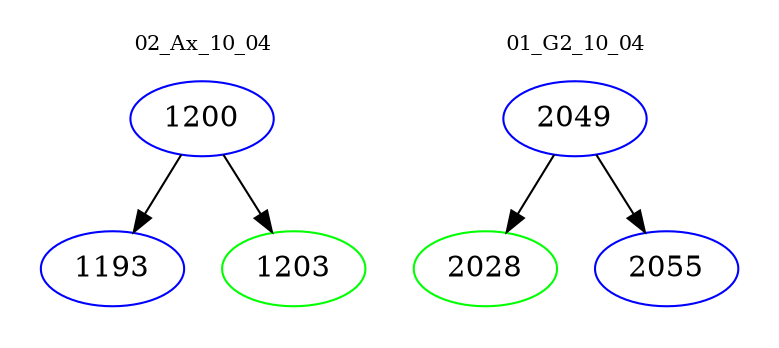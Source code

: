 digraph{
subgraph cluster_0 {
color = white
label = "02_Ax_10_04";
fontsize=10;
T0_1200 [label="1200", color="blue"]
T0_1200 -> T0_1193 [color="black"]
T0_1193 [label="1193", color="blue"]
T0_1200 -> T0_1203 [color="black"]
T0_1203 [label="1203", color="green"]
}
subgraph cluster_1 {
color = white
label = "01_G2_10_04";
fontsize=10;
T1_2049 [label="2049", color="blue"]
T1_2049 -> T1_2028 [color="black"]
T1_2028 [label="2028", color="green"]
T1_2049 -> T1_2055 [color="black"]
T1_2055 [label="2055", color="blue"]
}
}
